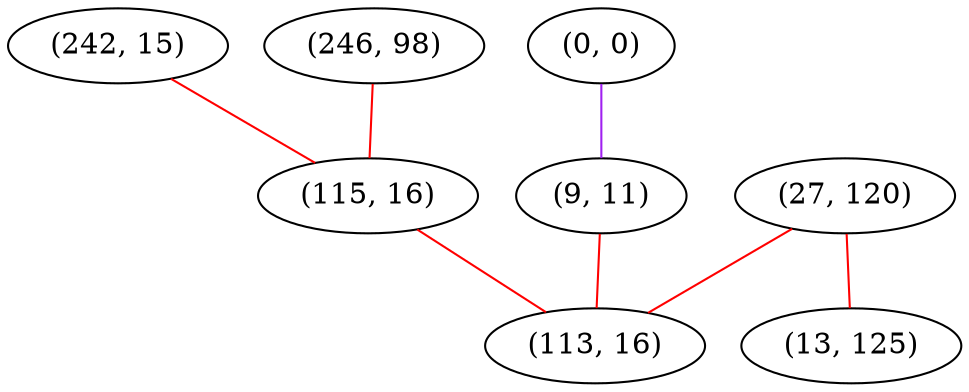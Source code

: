 graph "" {
"(242, 15)";
"(246, 98)";
"(27, 120)";
"(0, 0)";
"(115, 16)";
"(9, 11)";
"(13, 125)";
"(113, 16)";
"(242, 15)" -- "(115, 16)"  [color=red, key=0, weight=1];
"(246, 98)" -- "(115, 16)"  [color=red, key=0, weight=1];
"(27, 120)" -- "(113, 16)"  [color=red, key=0, weight=1];
"(27, 120)" -- "(13, 125)"  [color=red, key=0, weight=1];
"(0, 0)" -- "(9, 11)"  [color=purple, key=0, weight=4];
"(115, 16)" -- "(113, 16)"  [color=red, key=0, weight=1];
"(9, 11)" -- "(113, 16)"  [color=red, key=0, weight=1];
}
